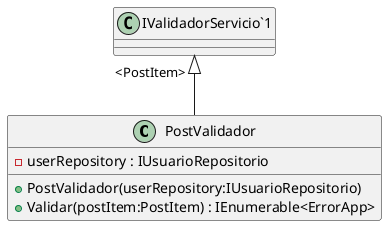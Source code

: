 @startuml
class PostValidador {
    - userRepository : IUsuarioRepositorio
    + PostValidador(userRepository:IUsuarioRepositorio)
    + Validar(postItem:PostItem) : IEnumerable<ErrorApp>
}
"IValidadorServicio`1" "<PostItem>" <|-- PostValidador
@enduml
